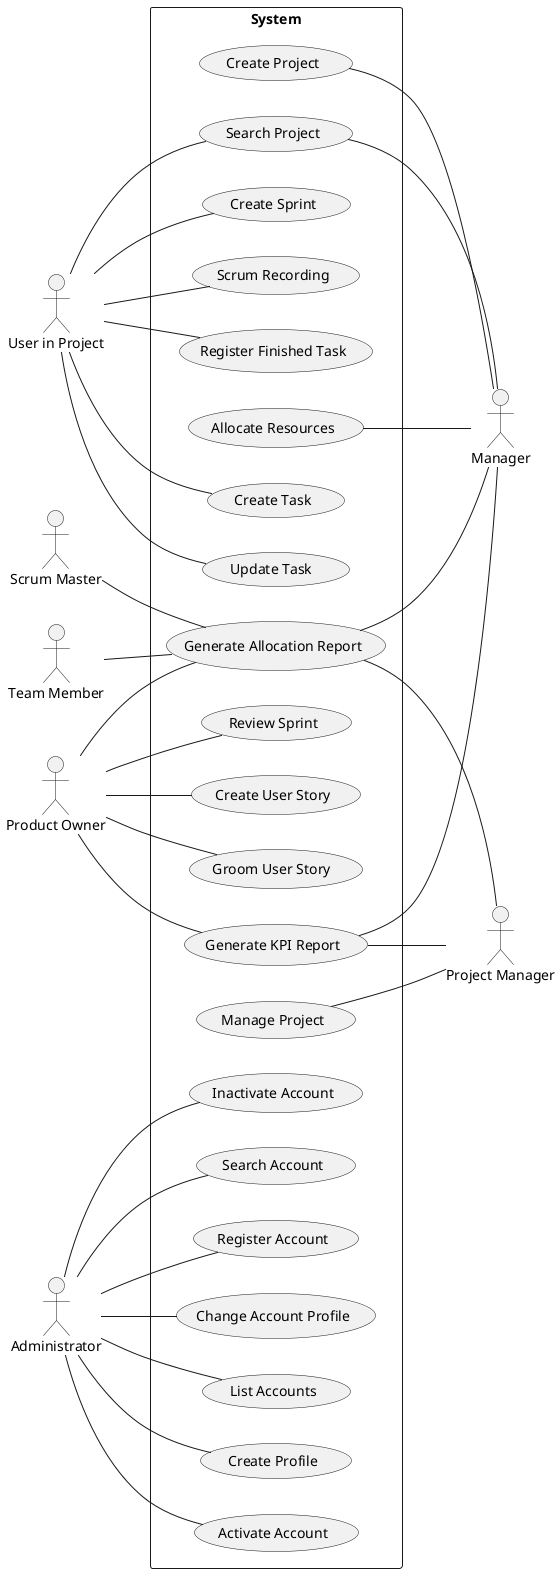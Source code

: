 @startuml

left to right direction
actor "Scrum Master" as scrum
actor "User in Project" as usr
actor "Manager" as mg
actor "Product Owner" as po
actor "Team Member" as tm
actor "Project Manager" as pm
actor "Administrator" as admin

rectangle System {
  usecase "Create Project" as UC1
  usecase "Manage Project" as UC2
  usecase "Search Project" as UC3
  usecase "List Accounts" as UC4
  usecase "Create User Story" as UC5
  usecase "Groom User Story " as UC6
  usecase "Review Sprint" as UC7
  usecase "Create Task" as UC8
  usecase "Update Task " as UC9
  usecase "Allocate Resources" as UC10
  usecase "Generate Allocation Report" as UC11
  usecase "Generate KPI Report" as UC12
  usecase "Create Sprint" as UC13
  usecase "Scrum Recording" as UC14
  usecase "Search Account" as UC15
  usecase "Register Account" as UC16
  usecase "Change Account Profile" as UC17
  usecase "Create Profile" as UC18
  usecase "Activate Account" as UC19
  usecase "Inactivate Account" as UC20
  usecase "Register Finished Task" as UC21
}

UC1 -- mg
UC2 -- pm
UC3 -- mg
usr -- UC3
admin -- UC4
po -- UC5
po -- UC6
po -- UC7
usr -- UC8
usr -- UC9
UC10 -- mg
UC11 -- mg
UC11 -- pm
po -- UC11
scrum -- UC11
tm -- UC11
UC12 -- mg
UC12 -- pm
po -- UC12
usr -- UC13
usr -- UC14
admin -- UC15
admin -- UC16
admin -- UC17
admin -- UC18
admin -- UC19
admin -- UC20
usr -- UC21

@enduml

